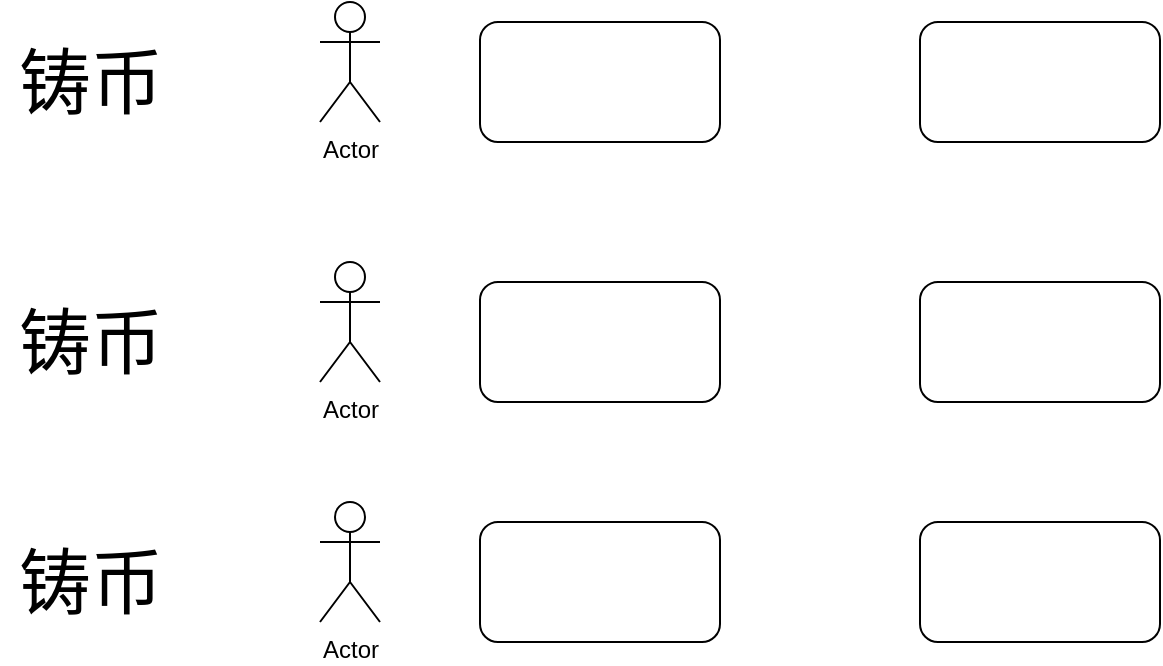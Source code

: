 <mxfile version="13.10.4" type="github">
  <diagram id="olsCMPtqraf0bEt5MY2M" name="第 1 页">
    <mxGraphModel dx="869" dy="646" grid="1" gridSize="10" guides="1" tooltips="1" connect="1" arrows="1" fold="1" page="1" pageScale="1" pageWidth="827" pageHeight="1169" math="0" shadow="0">
      <root>
        <mxCell id="0" />
        <mxCell id="1" parent="0" />
        <mxCell id="-aLN6X7dPuGZRPEmoPAd-1" value="Actor" style="shape=umlActor;verticalLabelPosition=bottom;verticalAlign=top;html=1;outlineConnect=0;" vertex="1" parent="1">
          <mxGeometry x="180" y="120" width="30" height="60" as="geometry" />
        </mxCell>
        <mxCell id="-aLN6X7dPuGZRPEmoPAd-2" value="" style="rounded=1;whiteSpace=wrap;html=1;" vertex="1" parent="1">
          <mxGeometry x="260" y="130" width="120" height="60" as="geometry" />
        </mxCell>
        <mxCell id="-aLN6X7dPuGZRPEmoPAd-3" value="" style="rounded=1;whiteSpace=wrap;html=1;" vertex="1" parent="1">
          <mxGeometry x="480" y="130" width="120" height="60" as="geometry" />
        </mxCell>
        <mxCell id="-aLN6X7dPuGZRPEmoPAd-4" value="&lt;font style=&quot;font-size: 36px&quot;&gt;铸币&lt;/font&gt;" style="text;html=1;align=center;verticalAlign=middle;resizable=0;points=[];autosize=1;" vertex="1" parent="1">
          <mxGeometry x="20" y="145" width="90" height="30" as="geometry" />
        </mxCell>
        <mxCell id="-aLN6X7dPuGZRPEmoPAd-5" value="Actor" style="shape=umlActor;verticalLabelPosition=bottom;verticalAlign=top;html=1;outlineConnect=0;" vertex="1" parent="1">
          <mxGeometry x="180" y="250" width="30" height="60" as="geometry" />
        </mxCell>
        <mxCell id="-aLN6X7dPuGZRPEmoPAd-6" value="" style="rounded=1;whiteSpace=wrap;html=1;" vertex="1" parent="1">
          <mxGeometry x="260" y="260" width="120" height="60" as="geometry" />
        </mxCell>
        <mxCell id="-aLN6X7dPuGZRPEmoPAd-7" value="" style="rounded=1;whiteSpace=wrap;html=1;" vertex="1" parent="1">
          <mxGeometry x="480" y="260" width="120" height="60" as="geometry" />
        </mxCell>
        <mxCell id="-aLN6X7dPuGZRPEmoPAd-8" value="&lt;font style=&quot;font-size: 36px&quot;&gt;铸币&lt;/font&gt;" style="text;html=1;align=center;verticalAlign=middle;resizable=0;points=[];autosize=1;" vertex="1" parent="1">
          <mxGeometry x="20" y="275" width="90" height="30" as="geometry" />
        </mxCell>
        <mxCell id="-aLN6X7dPuGZRPEmoPAd-9" value="Actor" style="shape=umlActor;verticalLabelPosition=bottom;verticalAlign=top;html=1;outlineConnect=0;" vertex="1" parent="1">
          <mxGeometry x="180" y="370" width="30" height="60" as="geometry" />
        </mxCell>
        <mxCell id="-aLN6X7dPuGZRPEmoPAd-10" value="" style="rounded=1;whiteSpace=wrap;html=1;" vertex="1" parent="1">
          <mxGeometry x="260" y="380" width="120" height="60" as="geometry" />
        </mxCell>
        <mxCell id="-aLN6X7dPuGZRPEmoPAd-11" value="" style="rounded=1;whiteSpace=wrap;html=1;" vertex="1" parent="1">
          <mxGeometry x="480" y="380" width="120" height="60" as="geometry" />
        </mxCell>
        <mxCell id="-aLN6X7dPuGZRPEmoPAd-12" value="&lt;font style=&quot;font-size: 36px&quot;&gt;铸币&lt;/font&gt;" style="text;html=1;align=center;verticalAlign=middle;resizable=0;points=[];autosize=1;" vertex="1" parent="1">
          <mxGeometry x="20" y="395" width="90" height="30" as="geometry" />
        </mxCell>
      </root>
    </mxGraphModel>
  </diagram>
</mxfile>
